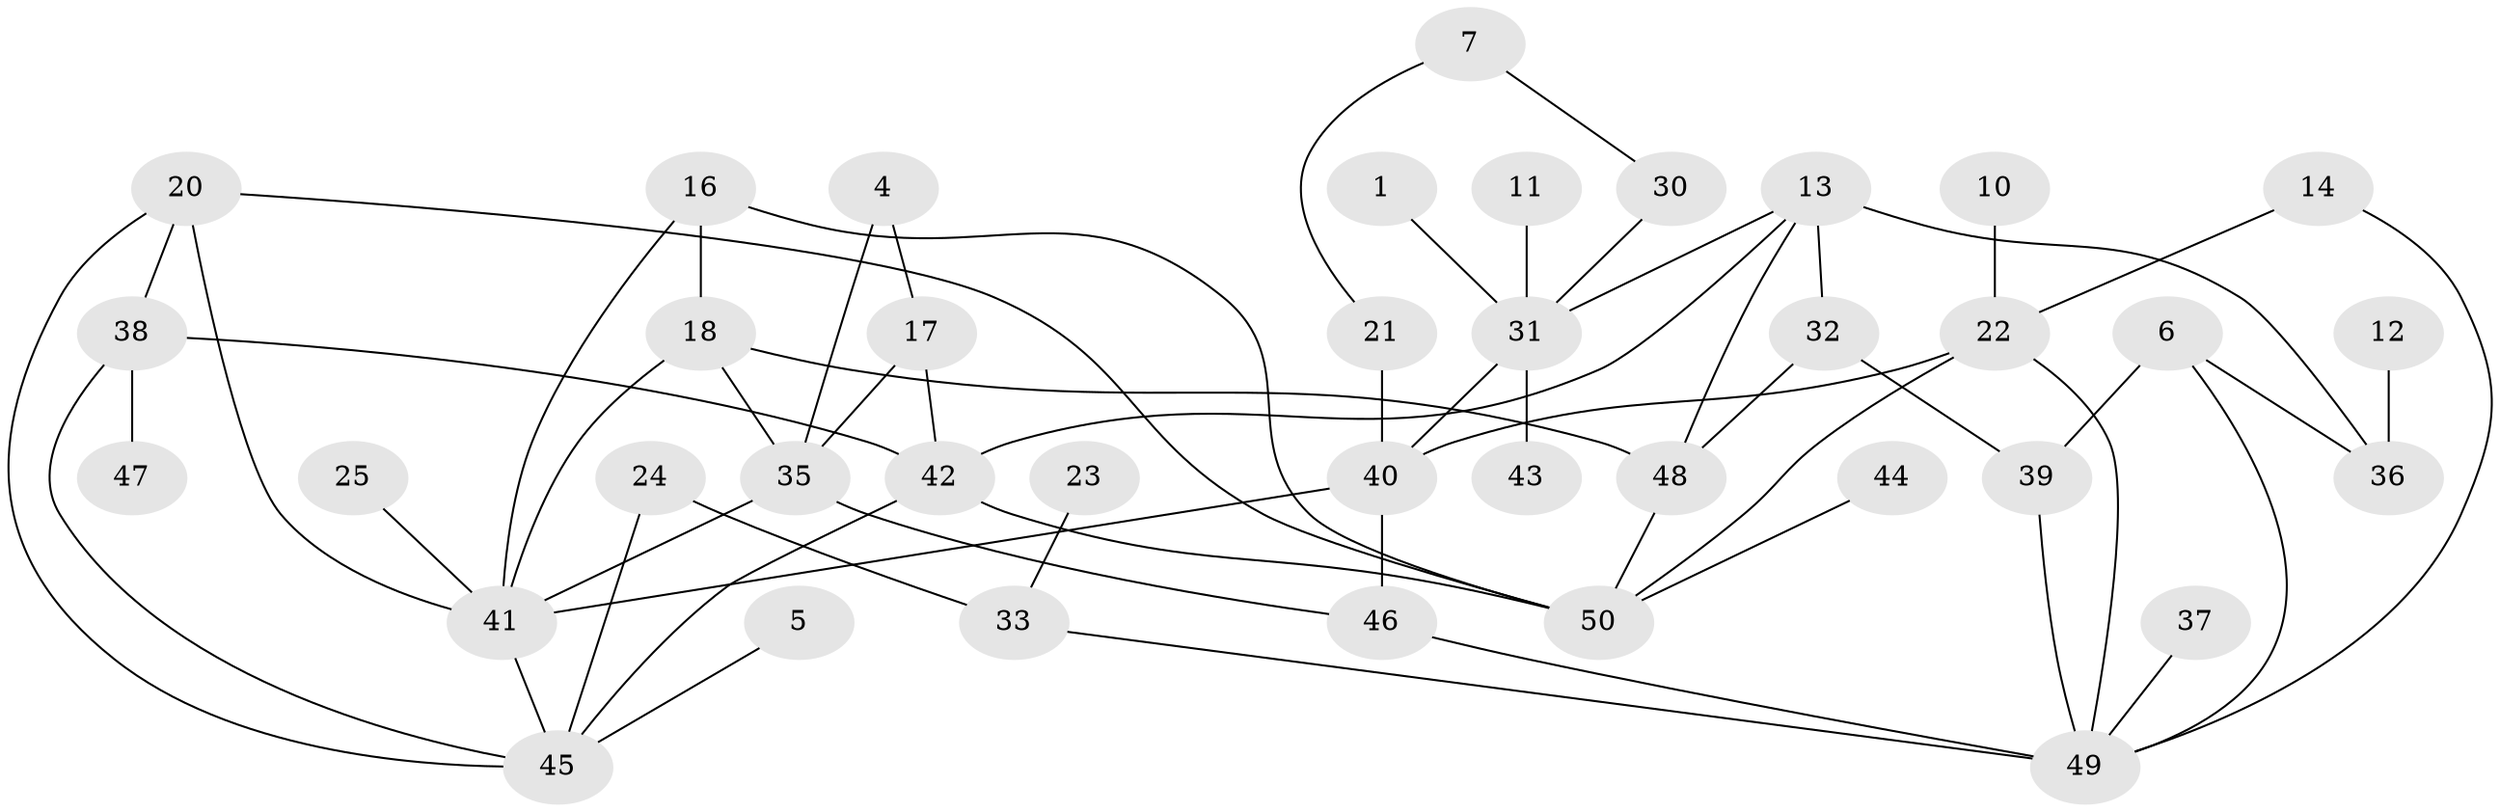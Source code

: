 // original degree distribution, {1: 0.28, 0: 0.09, 3: 0.26, 2: 0.2, 4: 0.12, 6: 0.01, 5: 0.03, 7: 0.01}
// Generated by graph-tools (version 1.1) at 2025/25/03/09/25 03:25:13]
// undirected, 39 vertices, 60 edges
graph export_dot {
graph [start="1"]
  node [color=gray90,style=filled];
  1;
  4;
  5;
  6;
  7;
  10;
  11;
  12;
  13;
  14;
  16;
  17;
  18;
  20;
  21;
  22;
  23;
  24;
  25;
  30;
  31;
  32;
  33;
  35;
  36;
  37;
  38;
  39;
  40;
  41;
  42;
  43;
  44;
  45;
  46;
  47;
  48;
  49;
  50;
  1 -- 31 [weight=1.0];
  4 -- 17 [weight=1.0];
  4 -- 35 [weight=1.0];
  5 -- 45 [weight=1.0];
  6 -- 36 [weight=1.0];
  6 -- 39 [weight=1.0];
  6 -- 49 [weight=1.0];
  7 -- 21 [weight=1.0];
  7 -- 30 [weight=1.0];
  10 -- 22 [weight=1.0];
  11 -- 31 [weight=1.0];
  12 -- 36 [weight=1.0];
  13 -- 31 [weight=1.0];
  13 -- 32 [weight=1.0];
  13 -- 36 [weight=1.0];
  13 -- 42 [weight=1.0];
  13 -- 48 [weight=1.0];
  14 -- 22 [weight=1.0];
  14 -- 49 [weight=1.0];
  16 -- 18 [weight=1.0];
  16 -- 41 [weight=1.0];
  16 -- 50 [weight=1.0];
  17 -- 35 [weight=1.0];
  17 -- 42 [weight=1.0];
  18 -- 35 [weight=1.0];
  18 -- 41 [weight=1.0];
  18 -- 48 [weight=1.0];
  20 -- 38 [weight=1.0];
  20 -- 41 [weight=1.0];
  20 -- 45 [weight=1.0];
  20 -- 50 [weight=1.0];
  21 -- 40 [weight=1.0];
  22 -- 40 [weight=1.0];
  22 -- 49 [weight=1.0];
  22 -- 50 [weight=1.0];
  23 -- 33 [weight=1.0];
  24 -- 33 [weight=2.0];
  24 -- 45 [weight=1.0];
  25 -- 41 [weight=1.0];
  30 -- 31 [weight=1.0];
  31 -- 40 [weight=1.0];
  31 -- 43 [weight=1.0];
  32 -- 39 [weight=1.0];
  32 -- 48 [weight=1.0];
  33 -- 49 [weight=1.0];
  35 -- 41 [weight=1.0];
  35 -- 46 [weight=1.0];
  37 -- 49 [weight=1.0];
  38 -- 42 [weight=1.0];
  38 -- 45 [weight=1.0];
  38 -- 47 [weight=1.0];
  39 -- 49 [weight=1.0];
  40 -- 41 [weight=1.0];
  40 -- 46 [weight=1.0];
  41 -- 45 [weight=1.0];
  42 -- 45 [weight=1.0];
  42 -- 50 [weight=1.0];
  44 -- 50 [weight=1.0];
  46 -- 49 [weight=1.0];
  48 -- 50 [weight=1.0];
}
